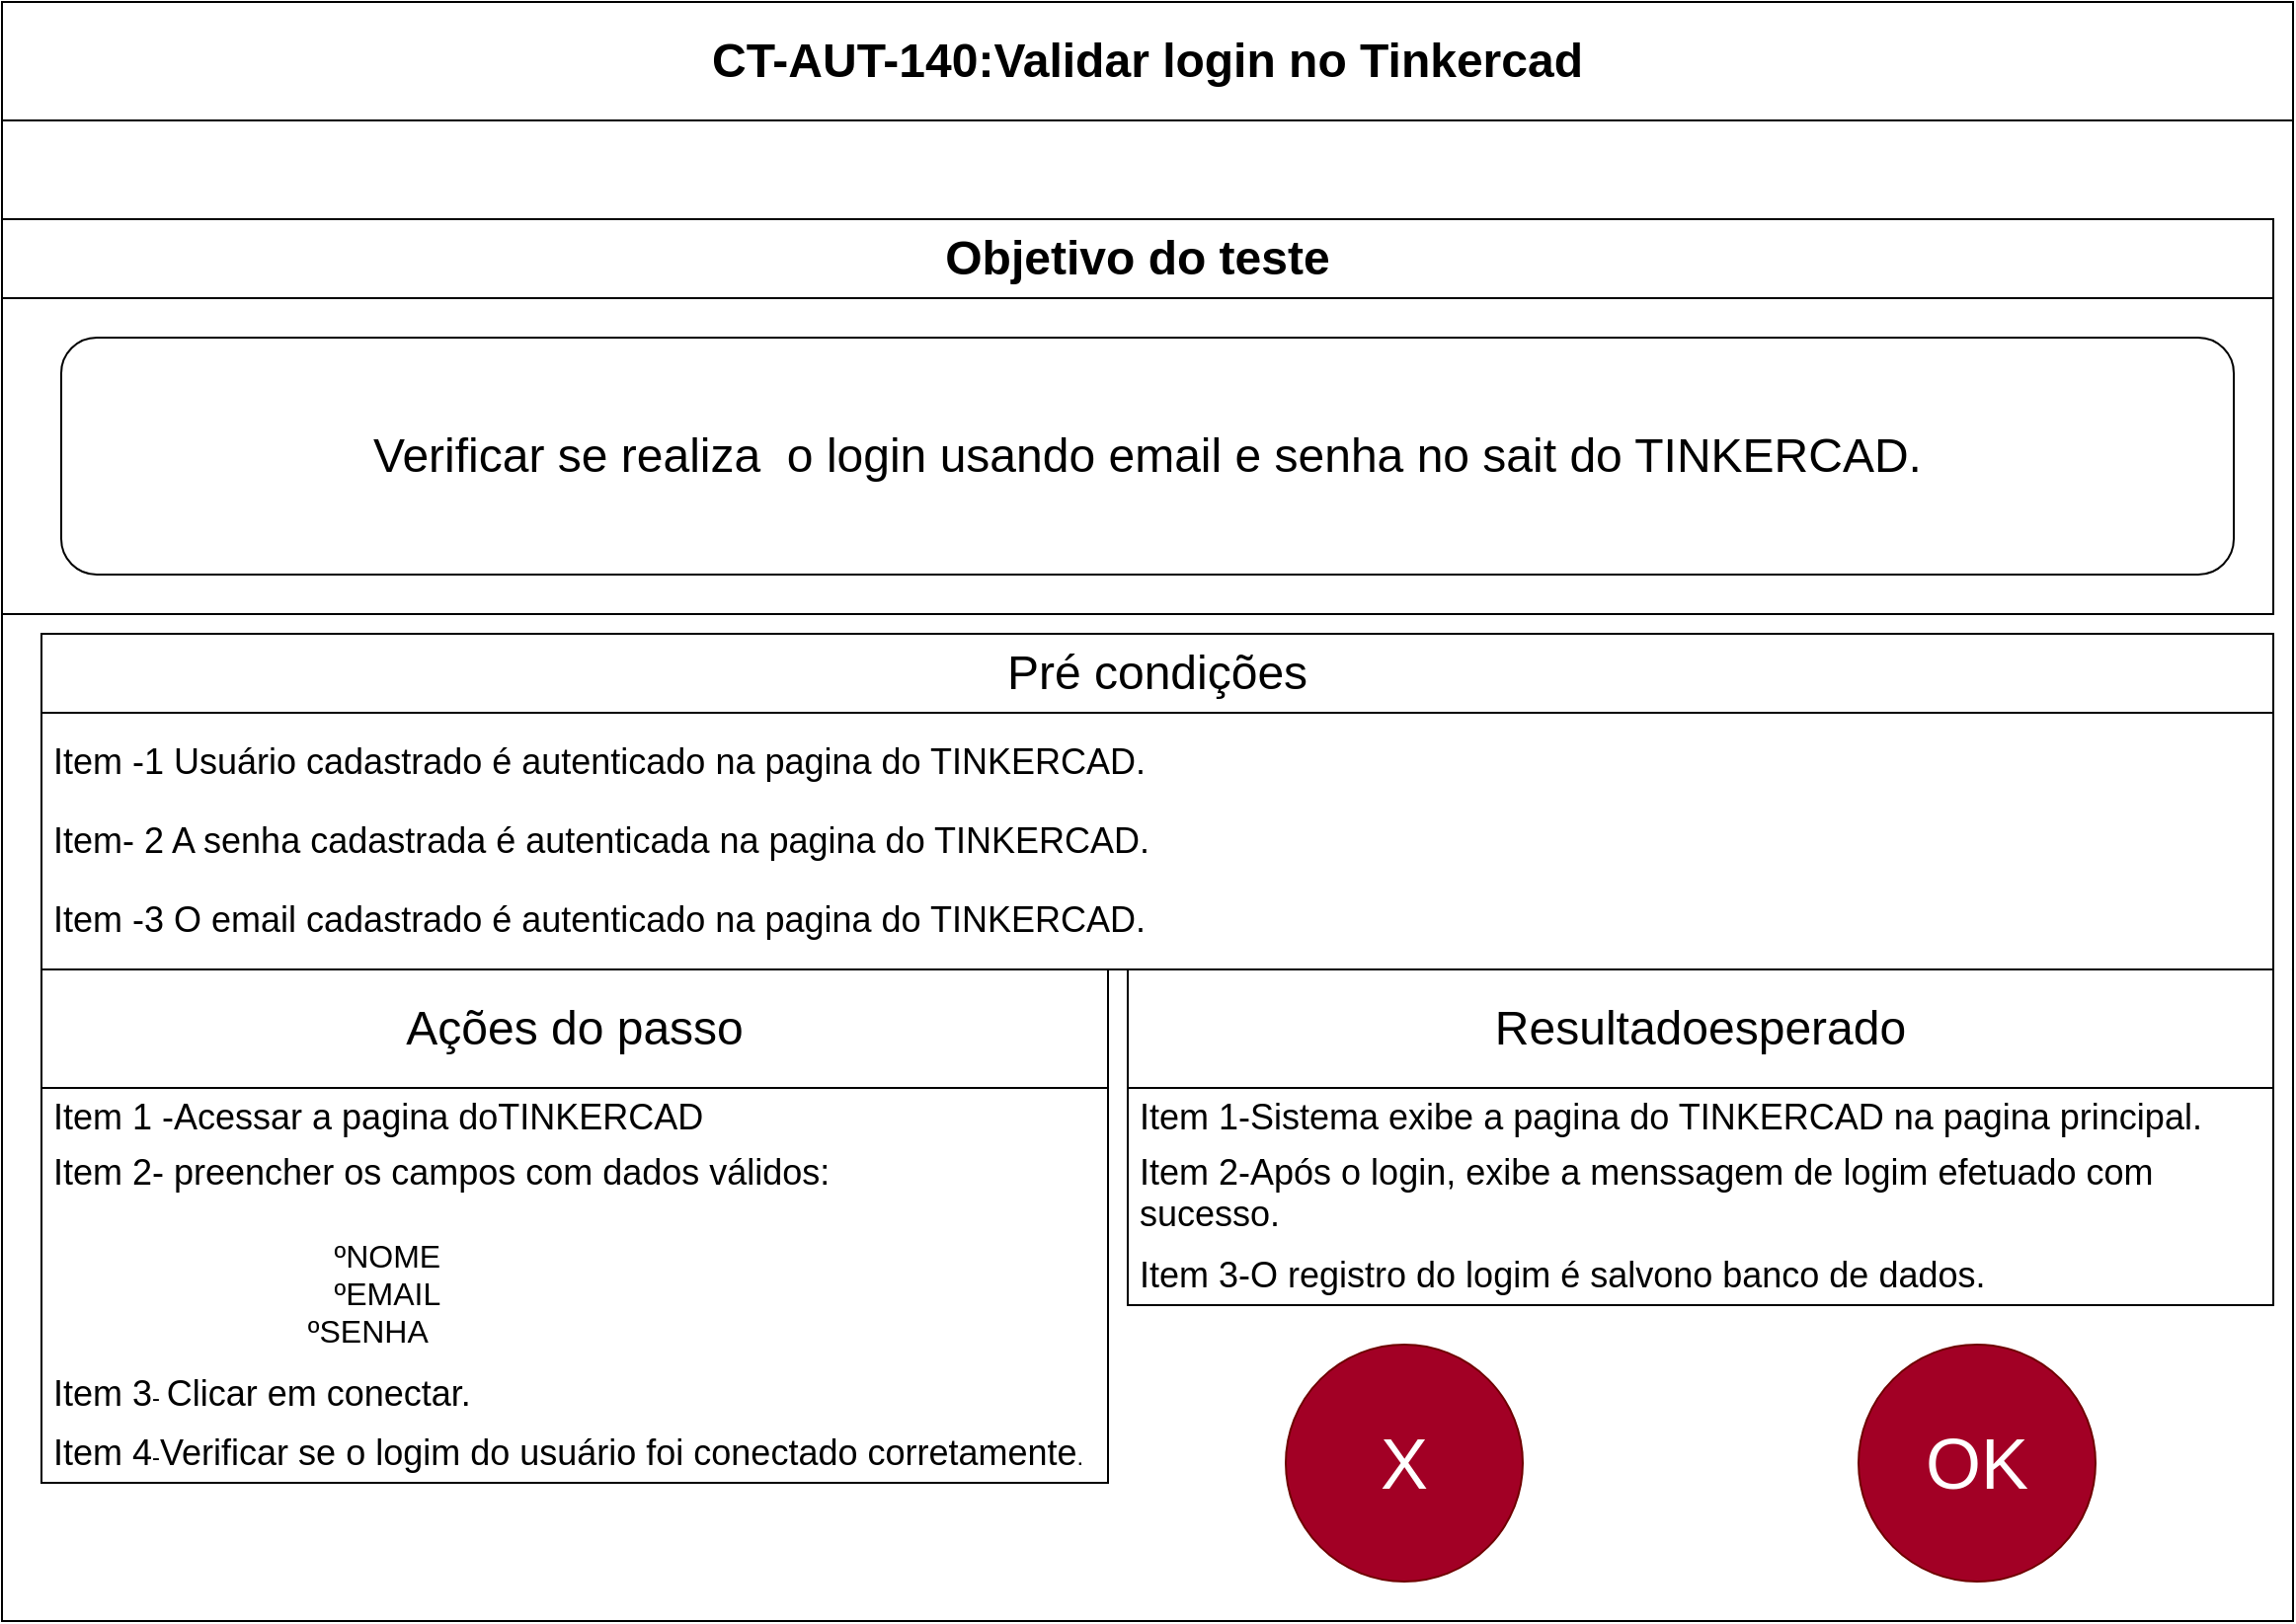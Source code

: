 <mxfile version="28.2.0">
  <diagram name="Página-1" id="JTCnFu_GSiAf1vfXkW5V">
    <mxGraphModel dx="2262" dy="1153" grid="1" gridSize="10" guides="1" tooltips="1" connect="1" arrows="1" fold="1" page="1" pageScale="1" pageWidth="1169" pageHeight="827" math="0" shadow="0">
      <root>
        <mxCell id="39ut7mN1jGlLOAhWrBHH-0" />
        <mxCell id="39ut7mN1jGlLOAhWrBHH-1" parent="39ut7mN1jGlLOAhWrBHH-0" />
        <mxCell id="exkS2bw_sJTjhcmAiH0h-1" value="&lt;font style=&quot;font-size: 24px;&quot;&gt;CT-AUT-140:Validar login no Tinkercad&lt;/font&gt;" style="swimlane;whiteSpace=wrap;html=1;startSize=60;" vertex="1" parent="39ut7mN1jGlLOAhWrBHH-1">
          <mxGeometry y="10" width="1160" height="820" as="geometry" />
        </mxCell>
        <mxCell id="exkS2bw_sJTjhcmAiH0h-2" value="&lt;font style=&quot;font-size: 24px;&quot;&gt;Objetivo do teste&lt;/font&gt;" style="swimlane;whiteSpace=wrap;html=1;startSize=40;" vertex="1" parent="exkS2bw_sJTjhcmAiH0h-1">
          <mxGeometry y="110" width="1150" height="200" as="geometry" />
        </mxCell>
        <mxCell id="exkS2bw_sJTjhcmAiH0h-10" value="&lt;font style=&quot;font-size: 24px;&quot;&gt;Ações do passo&lt;/font&gt;" style="swimlane;fontStyle=0;childLayout=stackLayout;horizontal=1;startSize=60;horizontalStack=0;resizeParent=1;resizeParentMax=0;resizeLast=0;collapsible=1;marginBottom=0;whiteSpace=wrap;html=1;" vertex="1" parent="exkS2bw_sJTjhcmAiH0h-1">
          <mxGeometry x="20" y="490" width="540" height="260" as="geometry" />
        </mxCell>
        <mxCell id="exkS2bw_sJTjhcmAiH0h-11" value="&lt;font style=&quot;font-size: 18px;&quot;&gt;Item 1 -Acessar a pagina doTINKERCAD&lt;/font&gt;" style="text;strokeColor=none;fillColor=none;align=left;verticalAlign=middle;spacingLeft=4;spacingRight=4;overflow=hidden;points=[[0,0.5],[1,0.5]];portConstraint=eastwest;rotatable=0;whiteSpace=wrap;html=1;" vertex="1" parent="exkS2bw_sJTjhcmAiH0h-10">
          <mxGeometry y="60" width="540" height="30" as="geometry" />
        </mxCell>
        <mxCell id="exkS2bw_sJTjhcmAiH0h-12" value="&lt;div&gt;&lt;font style=&quot;font-size: 18px;&quot;&gt;Item 2- preencher os campos com dados válidos:&lt;/font&gt;&lt;/div&gt;&lt;div&gt;&lt;font style=&quot;font-size: 18px;&quot;&gt;&lt;br&gt;&lt;/font&gt;&lt;/div&gt;&lt;div&gt;&lt;font size=&quot;3&quot;&gt;&lt;span style=&quot;white-space: pre;&quot;&gt;&#x9;&lt;/span&gt;&lt;span style=&quot;white-space: pre;&quot;&gt;&#x9;&lt;/span&gt;&lt;span style=&quot;white-space: pre;&quot;&gt;&#x9;&lt;/span&gt;&lt;span style=&quot;white-space: pre;&quot;&gt;&#x9;ºNOME&lt;/span&gt;&lt;/font&gt;&lt;/div&gt;&lt;div&gt;&lt;font size=&quot;3&quot;&gt;&lt;span style=&quot;white-space: pre;&quot;&gt;&lt;span style=&quot;white-space: pre;&quot;&gt;&#x9;&lt;/span&gt;&lt;span style=&quot;white-space: pre;&quot;&gt;&#x9;&lt;/span&gt;&lt;span style=&quot;white-space: pre;&quot;&gt;&#x9;&lt;/span&gt;&lt;span style=&quot;white-space: pre;&quot;&gt;&#x9;ºEMAIL&lt;/span&gt;&lt;/span&gt;&lt;/font&gt;&lt;/div&gt;&lt;div&gt;&lt;font size=&quot;3&quot;&gt;&lt;span style=&quot;white-space: pre;&quot;&gt;&lt;span style=&quot;white-space: pre;&quot;&gt;&lt;span style=&quot;white-space: pre;&quot;&gt;&#x9;&lt;/span&gt;&lt;span style=&quot;white-space: pre;&quot;&gt;&#x9;&lt;/span&gt;&lt;span style=&quot;white-space: pre;&quot;&gt;&lt;span style=&quot;white-space: pre;&quot;&gt;&#x9;     ºSENHA&lt;/span&gt;&lt;/span&gt;&lt;/span&gt;&lt;/span&gt;&lt;/font&gt;&lt;/div&gt;&lt;div&gt;&lt;font size=&quot;3&quot;&gt;&lt;span style=&quot;white-space: pre;&quot;&gt;&lt;span style=&quot;white-space: pre;&quot;&gt;&lt;span style=&quot;white-space: pre;&quot;&gt;&lt;span style=&quot;white-space: pre;&quot;&gt;&lt;br&gt;&lt;/span&gt;&lt;/span&gt;&lt;/span&gt;&lt;/span&gt;&lt;/font&gt;&lt;/div&gt;" style="text;strokeColor=none;fillColor=none;align=left;verticalAlign=middle;spacingLeft=4;spacingRight=4;overflow=hidden;points=[[0,0.5],[1,0.5]];portConstraint=eastwest;rotatable=0;whiteSpace=wrap;html=1;" vertex="1" parent="exkS2bw_sJTjhcmAiH0h-10">
          <mxGeometry y="90" width="540" height="110" as="geometry" />
        </mxCell>
        <mxCell id="exkS2bw_sJTjhcmAiH0h-13" value="&lt;font style=&quot;font-size: 18px;&quot;&gt;Item 3&lt;/font&gt;- &lt;font style=&quot;font-size: 18px;&quot;&gt;Clicar em conectar.&lt;/font&gt;" style="text;strokeColor=none;fillColor=none;align=left;verticalAlign=middle;spacingLeft=4;spacingRight=4;overflow=hidden;points=[[0,0.5],[1,0.5]];portConstraint=eastwest;rotatable=0;whiteSpace=wrap;html=1;" vertex="1" parent="exkS2bw_sJTjhcmAiH0h-10">
          <mxGeometry y="200" width="540" height="30" as="geometry" />
        </mxCell>
        <mxCell id="exkS2bw_sJTjhcmAiH0h-14" value="&lt;font style=&quot;font-size: 18px;&quot;&gt;Item 4&lt;/font&gt;-&lt;font style=&quot;font-size: 18px;&quot;&gt;Verificar se o logim do usuário foi conectado corretamente&lt;/font&gt;." style="text;strokeColor=none;fillColor=none;align=left;verticalAlign=middle;spacingLeft=4;spacingRight=4;overflow=hidden;points=[[0,0.5],[1,0.5]];portConstraint=eastwest;rotatable=0;whiteSpace=wrap;html=1;" vertex="1" parent="exkS2bw_sJTjhcmAiH0h-10">
          <mxGeometry y="230" width="540" height="30" as="geometry" />
        </mxCell>
        <mxCell id="exkS2bw_sJTjhcmAiH0h-15" value="&lt;font style=&quot;font-size: 24px;&quot;&gt;Resultadoesperado&lt;/font&gt;" style="swimlane;fontStyle=0;childLayout=stackLayout;horizontal=1;startSize=60;horizontalStack=0;resizeParent=1;resizeParentMax=0;resizeLast=0;collapsible=1;marginBottom=0;whiteSpace=wrap;html=1;" vertex="1" parent="exkS2bw_sJTjhcmAiH0h-1">
          <mxGeometry x="570" y="490" width="580" height="170" as="geometry" />
        </mxCell>
        <mxCell id="exkS2bw_sJTjhcmAiH0h-16" value="&lt;div&gt;&lt;font style=&quot;font-size: 18px;&quot;&gt;Item 1-Sistema exibe a pagina do TINKERCAD na pagina principal.&lt;/font&gt;&lt;/div&gt;" style="text;strokeColor=none;fillColor=none;align=left;verticalAlign=middle;spacingLeft=4;spacingRight=4;overflow=hidden;points=[[0,0.5],[1,0.5]];portConstraint=eastwest;rotatable=0;whiteSpace=wrap;html=1;" vertex="1" parent="exkS2bw_sJTjhcmAiH0h-15">
          <mxGeometry y="60" width="580" height="30" as="geometry" />
        </mxCell>
        <mxCell id="exkS2bw_sJTjhcmAiH0h-17" value="&lt;div&gt;&lt;font style=&quot;font-size: 18px;&quot;&gt;Item 2-Após o login, exibe a menssagem de logim efetuado com sucesso.&lt;/font&gt;&lt;/div&gt;&lt;div&gt;&lt;font style=&quot;font-size: 18px;&quot;&gt;&lt;br&gt;&lt;/font&gt;&lt;/div&gt;" style="text;strokeColor=none;fillColor=none;align=left;verticalAlign=middle;spacingLeft=4;spacingRight=4;overflow=hidden;points=[[0,0.5],[1,0.5]];portConstraint=eastwest;rotatable=0;whiteSpace=wrap;html=1;" vertex="1" parent="exkS2bw_sJTjhcmAiH0h-15">
          <mxGeometry y="90" width="580" height="50" as="geometry" />
        </mxCell>
        <mxCell id="exkS2bw_sJTjhcmAiH0h-18" value="&lt;font style=&quot;font-size: 18px;&quot;&gt;Item 3-O registro do logim é salvono banco de dados.&lt;/font&gt;" style="text;strokeColor=none;fillColor=none;align=left;verticalAlign=middle;spacingLeft=4;spacingRight=4;overflow=hidden;points=[[0,0.5],[1,0.5]];portConstraint=eastwest;rotatable=0;whiteSpace=wrap;html=1;" vertex="1" parent="exkS2bw_sJTjhcmAiH0h-15">
          <mxGeometry y="140" width="580" height="30" as="geometry" />
        </mxCell>
        <mxCell id="exkS2bw_sJTjhcmAiH0h-19" value="&lt;font style=&quot;font-size: 36px;&quot;&gt;X&lt;/font&gt;" style="ellipse;whiteSpace=wrap;html=1;aspect=fixed;fillColor=light-dark(#a20025, #dc0e37);fontColor=#ffffff;strokeColor=#6F0000;" vertex="1" parent="exkS2bw_sJTjhcmAiH0h-1">
          <mxGeometry x="650" y="680" width="120" height="120" as="geometry" />
        </mxCell>
        <mxCell id="exkS2bw_sJTjhcmAiH0h-20" value="&lt;font style=&quot;font-size: 36px;&quot;&gt;OK&lt;/font&gt;" style="ellipse;whiteSpace=wrap;html=1;aspect=fixed;fillColor=light-dark(#a20025, #00ff00);fontColor=#ffffff;strokeColor=#6F0000;" vertex="1" parent="exkS2bw_sJTjhcmAiH0h-1">
          <mxGeometry x="940" y="680" width="120" height="120" as="geometry" />
        </mxCell>
        <mxCell id="exkS2bw_sJTjhcmAiH0h-3" value="&lt;font style=&quot;font-size: 24px;&quot;&gt;Verificar se realiza&amp;nbsp; o login usando email e senha no sait do TINKERCAD.&lt;/font&gt;" style="rounded=1;whiteSpace=wrap;html=1;" vertex="1" parent="39ut7mN1jGlLOAhWrBHH-1">
          <mxGeometry x="30" y="180" width="1100" height="120" as="geometry" />
        </mxCell>
        <mxCell id="exkS2bw_sJTjhcmAiH0h-6" value="&lt;font style=&quot;font-size: 24px;&quot;&gt;Pré condições&lt;/font&gt;" style="swimlane;fontStyle=0;childLayout=stackLayout;horizontal=1;startSize=40;horizontalStack=0;resizeParent=1;resizeParentMax=0;resizeLast=0;collapsible=1;marginBottom=0;whiteSpace=wrap;html=1;" vertex="1" parent="39ut7mN1jGlLOAhWrBHH-1">
          <mxGeometry x="20" y="330" width="1130" height="170" as="geometry" />
        </mxCell>
        <mxCell id="exkS2bw_sJTjhcmAiH0h-7" value="&lt;font style=&quot;font-size: 18px;&quot;&gt;Item -1 Usuário cadastrado é autenticado na pagina do TINKERCAD.&lt;/font&gt;" style="text;strokeColor=none;fillColor=none;align=left;verticalAlign=middle;spacingLeft=4;spacingRight=4;overflow=hidden;points=[[0,0.5],[1,0.5]];portConstraint=eastwest;rotatable=0;whiteSpace=wrap;html=1;" vertex="1" parent="exkS2bw_sJTjhcmAiH0h-6">
          <mxGeometry y="40" width="1130" height="50" as="geometry" />
        </mxCell>
        <mxCell id="exkS2bw_sJTjhcmAiH0h-8" value="&lt;div&gt;&lt;font style=&quot;font-size: 18px;&quot;&gt;Item- 2 A senha cadastrada é autenticada na pagina do TINKERCAD.&lt;/font&gt;&lt;/div&gt;" style="text;strokeColor=none;fillColor=none;align=left;verticalAlign=middle;spacingLeft=4;spacingRight=4;overflow=hidden;points=[[0,0.5],[1,0.5]];portConstraint=eastwest;rotatable=0;whiteSpace=wrap;html=1;" vertex="1" parent="exkS2bw_sJTjhcmAiH0h-6">
          <mxGeometry y="90" width="1130" height="30" as="geometry" />
        </mxCell>
        <mxCell id="exkS2bw_sJTjhcmAiH0h-9" value="&lt;div&gt;&lt;font style=&quot;font-size: 18px;&quot;&gt;Item -3 O email cadastrado é autenticado na pagina do TINKERCAD.&lt;/font&gt;&lt;/div&gt;" style="text;strokeColor=none;fillColor=none;align=left;verticalAlign=middle;spacingLeft=4;spacingRight=4;overflow=hidden;points=[[0,0.5],[1,0.5]];portConstraint=eastwest;rotatable=0;whiteSpace=wrap;html=1;" vertex="1" parent="exkS2bw_sJTjhcmAiH0h-6">
          <mxGeometry y="120" width="1130" height="50" as="geometry" />
        </mxCell>
      </root>
    </mxGraphModel>
  </diagram>
</mxfile>
